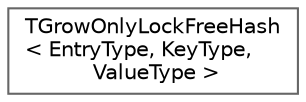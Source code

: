 digraph "Graphical Class Hierarchy"
{
 // INTERACTIVE_SVG=YES
 // LATEX_PDF_SIZE
  bgcolor="transparent";
  edge [fontname=Helvetica,fontsize=10,labelfontname=Helvetica,labelfontsize=10];
  node [fontname=Helvetica,fontsize=10,shape=box,height=0.2,width=0.4];
  rankdir="LR";
  Node0 [id="Node000000",label="TGrowOnlyLockFreeHash\l\< EntryType, KeyType,\l ValueType \>",height=0.2,width=0.4,color="grey40", fillcolor="white", style="filled",URL="$d5/d5b/classTGrowOnlyLockFreeHash.html",tooltip=" "];
}
